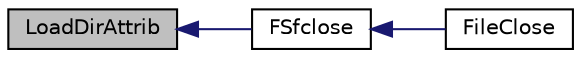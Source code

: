 digraph "LoadDirAttrib"
{
  edge [fontname="Helvetica",fontsize="10",labelfontname="Helvetica",labelfontsize="10"];
  node [fontname="Helvetica",fontsize="10",shape=record];
  rankdir="LR";
  Node1 [label="LoadDirAttrib",height=0.2,width=0.4,color="black", fillcolor="grey75", style="filled", fontcolor="black"];
  Node1 -> Node2 [dir="back",color="midnightblue",fontsize="10",style="solid"];
  Node2 [label="FSfclose",height=0.2,width=0.4,color="black", fillcolor="white", style="filled",URL="$_f_s_i_o_8c.html#a7af3ca3a0534ded81fcc5d0744a2428e"];
  Node2 -> Node3 [dir="back",color="midnightblue",fontsize="10",style="solid"];
  Node3 [label="FileClose",height=0.2,width=0.4,color="black", fillcolor="white", style="filled",URL="$_file_system_8c.html#abce5f11a9272346065c5ebe7fb90a8cf"];
}
